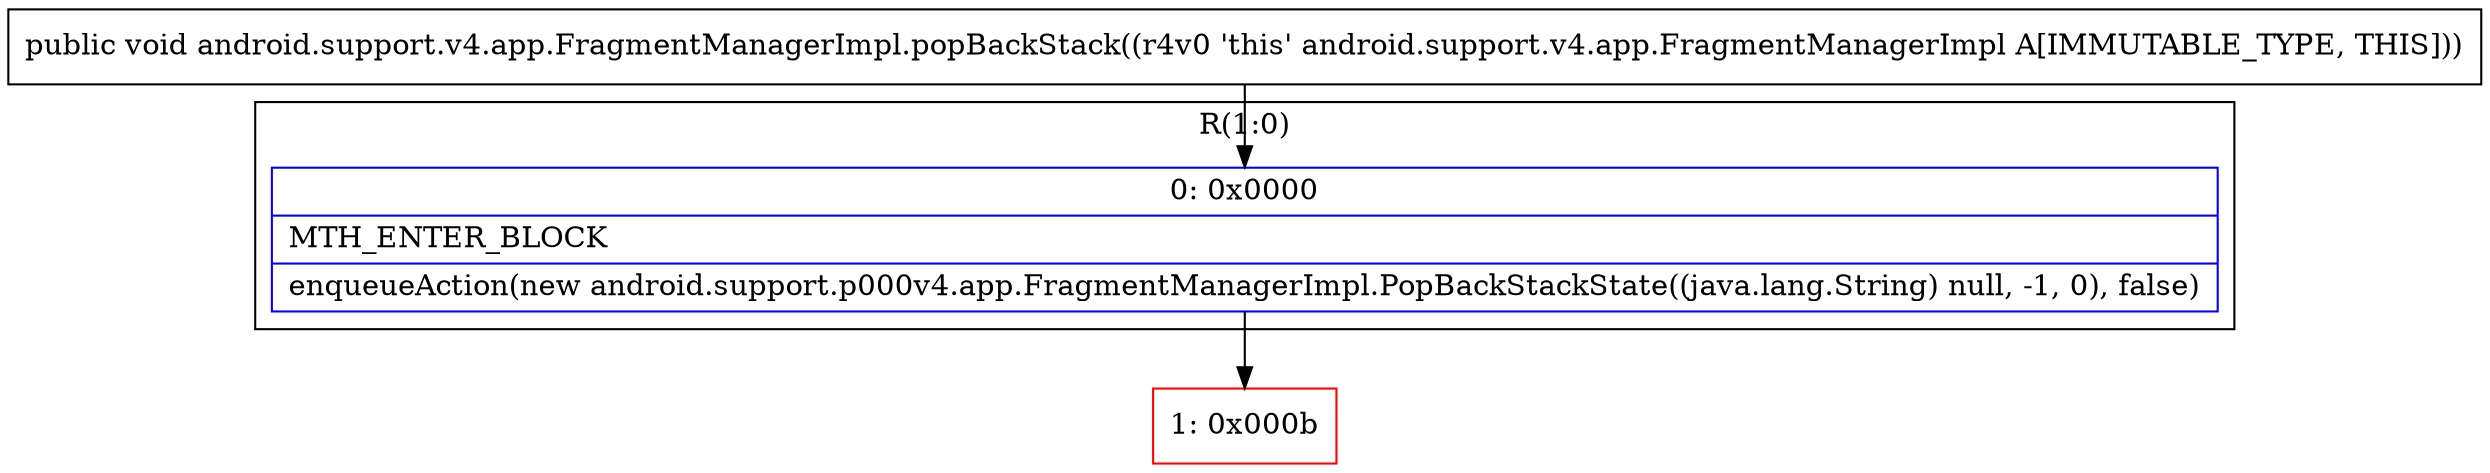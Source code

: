 digraph "CFG forandroid.support.v4.app.FragmentManagerImpl.popBackStack()V" {
subgraph cluster_Region_32178597 {
label = "R(1:0)";
node [shape=record,color=blue];
Node_0 [shape=record,label="{0\:\ 0x0000|MTH_ENTER_BLOCK\l|enqueueAction(new android.support.p000v4.app.FragmentManagerImpl.PopBackStackState((java.lang.String) null, \-1, 0), false)\l}"];
}
Node_1 [shape=record,color=red,label="{1\:\ 0x000b}"];
MethodNode[shape=record,label="{public void android.support.v4.app.FragmentManagerImpl.popBackStack((r4v0 'this' android.support.v4.app.FragmentManagerImpl A[IMMUTABLE_TYPE, THIS])) }"];
MethodNode -> Node_0;
Node_0 -> Node_1;
}

